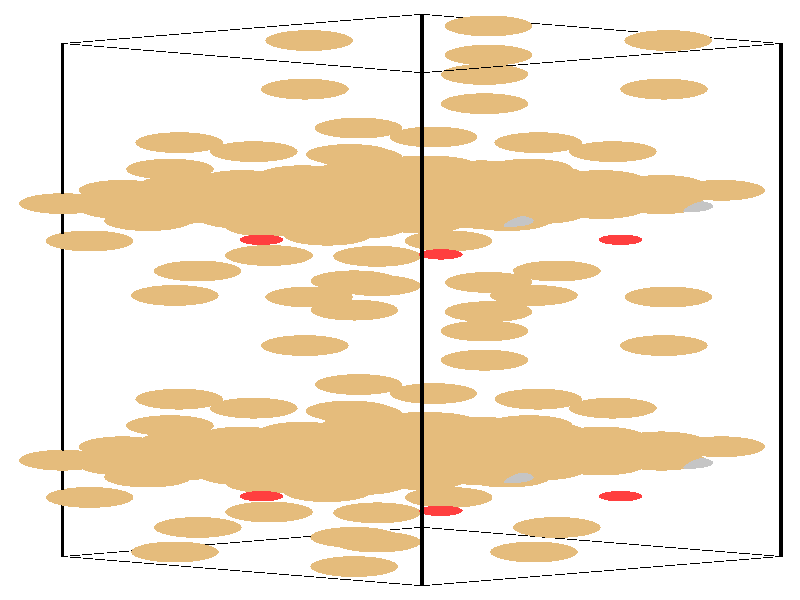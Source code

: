 #include "colors.inc"
#include "finish.inc"

global_settings {assumed_gamma 1 max_trace_level 6}
background {color White}
camera {orthographic
  right -24.13*x up 76.08*y
  direction 1.00*z
  location <0,0,50.00> look_at <0,0,0>}
light_source {<  2.00,   3.00,  40.00> color White
  area_light <0.70, 0, 0>, <0, 0.70, 0>, 3, 3
  adaptive 1 jitter}

#declare simple = finish {phong 0.7}
#declare pale = finish {ambient .5 diffuse .85 roughness .001 specular 0.200 }
#declare intermediate = finish {ambient 0.3 diffuse 0.6 specular 0.10 roughness 0.04 }
#declare vmd = finish {ambient .0 diffuse .65 phong 0.1 phong_size 40. specular 0.500 }
#declare jmol = finish {ambient .2 diffuse .6 specular 1 roughness .001 metallic}
#declare ase2 = finish {ambient 0.05 brilliance 3 diffuse 0.6 metallic specular 0.70 roughness 0.04 reflection 0.15}
#declare ase3 = finish {ambient .15 brilliance 2 diffuse .6 metallic specular 1. roughness .001 reflection .0}
#declare glass = finish {ambient .05 diffuse .3 specular 1. roughness .001}
#declare glass2 = finish {ambient .0 diffuse .3 specular 1. reflection .25 roughness .001}
#declare Rcell = 0.050;
#declare Rbond = 0.100;

#macro atom(LOC, R, COL, TRANS, FIN)
  sphere{LOC, R texture{pigment{color COL transmit TRANS} finish{FIN}}}
#end
#macro constrain(LOC, R, COL, TRANS FIN)
union{torus{R, Rcell rotate 45*z texture{pigment{color COL transmit TRANS} finish{FIN}}}
      torus{R, Rcell rotate -45*z texture{pigment{color COL transmit TRANS} finish{FIN}}}
      translate LOC}
#end

cylinder {<-10.17, -32.52, -33.83>, <  0.66, -36.23, -23.65>, Rcell pigment {Black}}
cylinder {<  0.66, -28.82, -44.00>, < 11.49, -32.52, -33.83>, Rcell pigment {Black}}
cylinder {<  0.66,  36.23, -20.33>, < 11.49,  32.52, -10.15>, Rcell pigment {Black}}
cylinder {<-10.17,  32.52, -10.15>, <  0.66,  28.82,   0.03>, Rcell pigment {Black}}
cylinder {<-10.17, -32.52, -33.83>, <  0.66, -28.82, -44.00>, Rcell pigment {Black}}
cylinder {<  0.66, -36.23, -23.65>, < 11.49, -32.52, -33.83>, Rcell pigment {Black}}
cylinder {<  0.66,  28.82,   0.03>, < 11.49,  32.52, -10.15>, Rcell pigment {Black}}
cylinder {<-10.17,  32.52, -10.15>, <  0.66,  36.23, -20.33>, Rcell pigment {Black}}
cylinder {<-10.17, -32.52, -33.83>, <-10.17,  32.52, -10.15>, Rcell pigment {Black}}
cylinder {<  0.66, -36.23, -23.65>, <  0.66,  28.82,   0.03>, Rcell pigment {Black}}
cylinder {< 11.49, -32.52, -33.83>, < 11.49,  32.52, -10.15>, Rcell pigment {Black}}
cylinder {<  0.66, -28.82, -44.00>, <  0.66,  36.23, -20.33>, Rcell pigment {Black}}
atom(<-10.17, -20.31, -29.38>, 1.32, rgb <0.78, 0.50, 0.20>, 0.0, ase3) // #0 
atom(< -8.37, -20.92, -27.68>, 1.32, rgb <0.78, 0.50, 0.20>, 0.0, ase3) // #1 
atom(< -6.56, -21.54, -25.99>, 1.32, rgb <0.78, 0.50, 0.20>, 0.0, ase3) // #2 
atom(< -8.37, -19.69, -31.08>, 1.32, rgb <0.78, 0.50, 0.20>, 0.0, ase3) // #3 
atom(< -6.56, -20.31, -29.38>, 1.32, rgb <0.78, 0.50, 0.20>, 0.0, ase3) // #4 
atom(< -4.76, -20.92, -27.68>, 1.32, rgb <0.78, 0.50, 0.20>, 0.0, ase3) // #5 
atom(< -6.56, -19.07, -32.77>, 1.32, rgb <0.78, 0.50, 0.20>, 0.0, ase3) // #6 
atom(< -4.76, -19.69, -31.08>, 1.32, rgb <0.78, 0.50, 0.20>, 0.0, ase3) // #7 
atom(< -2.95, -20.31, -29.38>, 1.32, rgb <0.78, 0.50, 0.20>, 0.0, ase3) // #8 
atom(< -8.37, -18.61, -28.76>, 1.32, rgb <0.78, 0.50, 0.20>, 0.0, ase3) // #9 
atom(< -6.56, -19.23, -27.07>, 1.32, rgb <0.78, 0.50, 0.20>, 0.0, ase3) // #10 
atom(< -4.76, -19.85, -25.37>, 1.32, rgb <0.78, 0.50, 0.20>, 0.0, ase3) // #11 
atom(< -6.56, -17.99, -30.46>, 1.32, rgb <0.78, 0.50, 0.20>, 0.0, ase3) // #12 
atom(< -4.76, -18.61, -28.76>, 1.32, rgb <0.78, 0.50, 0.20>, 0.0, ase3) // #13 
atom(< -2.95, -19.23, -27.07>, 1.32, rgb <0.78, 0.50, 0.20>, 0.0, ase3) // #14 
atom(< -4.76, -17.38, -32.15>, 1.32, rgb <0.78, 0.50, 0.20>, 0.0, ase3) // #15 
atom(< -2.95, -17.99, -30.46>, 1.32, rgb <0.78, 0.50, 0.20>, 0.0, ase3) // #16 
atom(< -1.14, -18.61, -28.76>, 1.32, rgb <0.78, 0.50, 0.20>, 0.0, ase3) // #17 
atom(<  4.17, -12.57, -27.30>, 1.32, rgb <0.78, 0.50, 0.20>, 0.0, ase3) // #18 
atom(<  2.67,  -1.48, -18.10>, 1.32, rgb <0.78, 0.50, 0.20>, 0.0, ase3) // #19 
atom(< -1.52, -17.78, -21.12>, 1.32, rgb <0.78, 0.50, 0.20>, 0.0, ase3) // #20 
atom(< -4.41, -13.71, -25.80>, 1.32, rgb <0.78, 0.50, 0.20>, 0.0, ase3) // #21 
atom(< -9.36,   7.49, -19.40>, 1.32, rgb <0.78, 0.50, 0.20>, 0.0, ase3) // #22 
atom(< -2.19,   8.22, -12.73>, 1.32, rgb <0.78, 0.50, 0.20>, 0.0, ase3) // #23 
atom(<  2.55,  -7.63, -20.99>, 1.32, rgb <0.78, 0.50, 0.20>, 0.0, ase3) // #24 
atom(< -6.10,   3.68, -18.09>, 1.32, rgb <0.78, 0.50, 0.20>, 0.0, ase3) // #25 
atom(< -1.38,  -1.28, -16.91>, 1.32, rgb <0.78, 0.50, 0.20>, 0.0, ase3) // #26 
atom(<  6.65,   7.64, -14.15>, 0.66, rgb <1.00, 0.05, 0.05>, 0.0, ase3) // #27 
atom(< -2.14, -20.64, -29.17>, 0.76, rgb <0.56, 0.56, 0.56>, 0.0, ase3) // #28 
atom(<-10.17,  12.22, -17.54>, 1.32, rgb <0.78, 0.50, 0.20>, 0.0, ase3) // #29 
atom(< -8.37,  11.60, -15.85>, 1.32, rgb <0.78, 0.50, 0.20>, 0.0, ase3) // #30 
atom(< -6.56,  10.98, -14.15>, 1.32, rgb <0.78, 0.50, 0.20>, 0.0, ase3) // #31 
atom(< -8.37,  12.83, -19.24>, 1.32, rgb <0.78, 0.50, 0.20>, 0.0, ase3) // #32 
atom(< -6.56,  12.22, -17.54>, 1.32, rgb <0.78, 0.50, 0.20>, 0.0, ase3) // #33 
atom(< -4.76,  11.60, -15.85>, 1.32, rgb <0.78, 0.50, 0.20>, 0.0, ase3) // #34 
atom(< -6.56,  13.45, -20.93>, 1.32, rgb <0.78, 0.50, 0.20>, 0.0, ase3) // #35 
atom(< -4.76,  12.83, -19.24>, 1.32, rgb <0.78, 0.50, 0.20>, 0.0, ase3) // #36 
atom(< -2.95,  12.22, -17.54>, 1.32, rgb <0.78, 0.50, 0.20>, 0.0, ase3) // #37 
atom(< -8.37,  13.91, -16.92>, 1.32, rgb <0.78, 0.50, 0.20>, 0.0, ase3) // #38 
atom(< -6.56,  13.29, -15.23>, 1.32, rgb <0.78, 0.50, 0.20>, 0.0, ase3) // #39 
atom(< -4.76,  12.68, -13.53>, 1.32, rgb <0.78, 0.50, 0.20>, 0.0, ase3) // #40 
atom(< -6.56,  14.53, -18.62>, 1.32, rgb <0.78, 0.50, 0.20>, 0.0, ase3) // #41 
atom(< -4.76,  13.91, -16.92>, 1.32, rgb <0.78, 0.50, 0.20>, 0.0, ase3) // #42 
atom(< -2.95,  13.29, -15.23>, 1.32, rgb <0.78, 0.50, 0.20>, 0.0, ase3) // #43 
atom(< -4.76,  15.15, -20.32>, 1.32, rgb <0.78, 0.50, 0.20>, 0.0, ase3) // #44 
atom(< -2.95,  14.53, -18.62>, 1.32, rgb <0.78, 0.50, 0.20>, 0.0, ase3) // #45 
atom(< -1.14,  13.91, -16.92>, 1.32, rgb <0.78, 0.50, 0.20>, 0.0, ase3) // #46 
atom(<  4.17,  19.95, -15.46>, 1.32, rgb <0.78, 0.50, 0.20>, 0.0, ase3) // #47 
atom(<  2.67,  31.05,  -6.26>, 1.32, rgb <0.78, 0.50, 0.20>, 0.0, ase3) // #48 
atom(< -1.52,  14.74,  -9.29>, 1.32, rgb <0.78, 0.50, 0.20>, 0.0, ase3) // #49 
atom(< -4.41,  18.81, -13.96>, 1.32, rgb <0.78, 0.50, 0.20>, 0.0, ase3) // #50 
atom(< -9.36, -25.03, -31.23>, 1.32, rgb <0.78, 0.50, 0.20>, 0.0, ase3) // #51 
atom(< -2.19, -24.30, -24.57>, 1.32, rgb <0.78, 0.50, 0.20>, 0.0, ase3) // #52 
atom(<  2.55,  24.89,  -9.15>, 1.32, rgb <0.78, 0.50, 0.20>, 0.0, ase3) // #53 
atom(< -6.10, -28.84, -29.92>, 1.32, rgb <0.78, 0.50, 0.20>, 0.0, ase3) // #54 
atom(< -1.38, -33.80, -28.74>, 1.32, rgb <0.78, 0.50, 0.20>, 0.0, ase3) // #55 
atom(<  6.65, -24.88, -25.99>, 0.66, rgb <1.00, 0.05, 0.05>, 0.0, ase3) // #56 
atom(< -2.14,  11.89, -17.33>, 0.76, rgb <0.56, 0.56, 0.56>, 0.0, ase3) // #57 
atom(< -4.76, -18.45, -34.47>, 1.32, rgb <0.78, 0.50, 0.20>, 0.0, ase3) // #58 
atom(< -2.95, -19.07, -32.77>, 1.32, rgb <0.78, 0.50, 0.20>, 0.0, ase3) // #59 
atom(< -1.15, -19.69, -31.08>, 1.32, rgb <0.78, 0.50, 0.20>, 0.0, ase3) // #60 
atom(< -2.95, -17.84, -36.16>, 1.32, rgb <0.78, 0.50, 0.20>, 0.0, ase3) // #61 
atom(< -1.15, -18.45, -34.47>, 1.32, rgb <0.78, 0.50, 0.20>, 0.0, ase3) // #62 
atom(<  0.66, -19.07, -32.77>, 1.32, rgb <0.78, 0.50, 0.20>, 0.0, ase3) // #63 
atom(< -1.15, -17.22, -37.86>, 1.32, rgb <0.78, 0.50, 0.20>, 0.0, ase3) // #64 
atom(<  0.66, -17.84, -36.16>, 1.32, rgb <0.78, 0.50, 0.20>, 0.0, ase3) // #65 
atom(<  2.46, -18.45, -34.47>, 1.32, rgb <0.78, 0.50, 0.20>, 0.0, ase3) // #66 
atom(< -2.95, -16.76, -33.85>, 1.32, rgb <0.78, 0.50, 0.20>, 0.0, ase3) // #67 
atom(< -1.15, -17.38, -32.15>, 1.32, rgb <0.78, 0.50, 0.20>, 0.0, ase3) // #68 
atom(<  0.66, -17.99, -30.46>, 1.32, rgb <0.78, 0.50, 0.20>, 0.0, ase3) // #69 
atom(< -1.15, -16.14, -35.55>, 1.32, rgb <0.78, 0.50, 0.20>, 0.0, ase3) // #70 
atom(<  0.66, -16.76, -33.85>, 1.32, rgb <0.78, 0.50, 0.20>, 0.0, ase3) // #71 
atom(<  2.46, -17.38, -32.15>, 1.32, rgb <0.78, 0.50, 0.20>, 0.0, ase3) // #72 
atom(<  0.66, -15.52, -37.24>, 1.32, rgb <0.78, 0.50, 0.20>, 0.0, ase3) // #73 
atom(<  2.46, -16.14, -35.55>, 1.32, rgb <0.78, 0.50, 0.20>, 0.0, ase3) // #74 
atom(<  4.27, -16.76, -33.85>, 1.32, rgb <0.78, 0.50, 0.20>, 0.0, ase3) // #75 
atom(< -1.25, -14.43, -22.21>, 1.32, rgb <0.78, 0.50, 0.20>, 0.0, ase3) // #76 
atom(<  8.09,   0.38, -23.19>, 1.32, rgb <0.78, 0.50, 0.20>, 0.0, ase3) // #77 
atom(<  3.89, -15.93, -26.21>, 1.32, rgb <0.78, 0.50, 0.20>, 0.0, ase3) // #78 
atom(<  1.01, -11.86, -30.89>, 1.32, rgb <0.78, 0.50, 0.20>, 0.0, ase3) // #79 
atom(< -3.95,   9.34, -24.48>, 1.32, rgb <0.78, 0.50, 0.20>, 0.0, ase3) // #80 
atom(<  3.23,  10.07, -17.82>, 1.32, rgb <0.78, 0.50, 0.20>, 0.0, ase3) // #81 
atom(<  7.96,  -5.78, -26.08>, 1.32, rgb <0.78, 0.50, 0.20>, 0.0, ase3) // #82 
atom(< -0.69,   5.54, -23.17>, 1.32, rgb <0.78, 0.50, 0.20>, 0.0, ase3) // #83 
atom(<  4.04,   0.58, -22.00>, 1.32, rgb <0.78, 0.50, 0.20>, 0.0, ase3) // #84 
atom(<  1.23,   5.79,  -9.07>, 0.66, rgb <1.00, 0.05, 0.05>, 0.0, ase3) // #85 
atom(<  3.27, -18.78, -34.26>, 0.76, rgb <0.56, 0.56, 0.56>, 0.0, ase3) // #86 
atom(< -4.76,  14.07, -22.63>, 1.32, rgb <0.78, 0.50, 0.20>, 0.0, ase3) // #87 
atom(< -2.95,  13.45, -20.93>, 1.32, rgb <0.78, 0.50, 0.20>, 0.0, ase3) // #88 
atom(< -1.15,  12.83, -19.24>, 1.32, rgb <0.78, 0.50, 0.20>, 0.0, ase3) // #89 
atom(< -2.95,  14.69, -24.33>, 1.32, rgb <0.78, 0.50, 0.20>, 0.0, ase3) // #90 
atom(< -1.15,  14.07, -22.63>, 1.32, rgb <0.78, 0.50, 0.20>, 0.0, ase3) // #91 
atom(<  0.66,  13.45, -20.93>, 1.32, rgb <0.78, 0.50, 0.20>, 0.0, ase3) // #92 
atom(< -1.15,  15.30, -26.02>, 1.32, rgb <0.78, 0.50, 0.20>, 0.0, ase3) // #93 
atom(<  0.66,  14.69, -24.33>, 1.32, rgb <0.78, 0.50, 0.20>, 0.0, ase3) // #94 
atom(<  2.46,  14.07, -22.63>, 1.32, rgb <0.78, 0.50, 0.20>, 0.0, ase3) // #95 
atom(< -2.95,  15.76, -22.01>, 1.32, rgb <0.78, 0.50, 0.20>, 0.0, ase3) // #96 
atom(< -1.15,  15.15, -20.32>, 1.32, rgb <0.78, 0.50, 0.20>, 0.0, ase3) // #97 
atom(<  0.66,  14.53, -18.62>, 1.32, rgb <0.78, 0.50, 0.20>, 0.0, ase3) // #98 
atom(< -1.15,  16.38, -23.71>, 1.32, rgb <0.78, 0.50, 0.20>, 0.0, ase3) // #99 
atom(<  0.66,  15.76, -22.01>, 1.32, rgb <0.78, 0.50, 0.20>, 0.0, ase3) // #100 
atom(<  2.46,  15.15, -20.32>, 1.32, rgb <0.78, 0.50, 0.20>, 0.0, ase3) // #101 
atom(<  0.66,  17.00, -25.41>, 1.32, rgb <0.78, 0.50, 0.20>, 0.0, ase3) // #102 
atom(<  2.46,  16.38, -23.71>, 1.32, rgb <0.78, 0.50, 0.20>, 0.0, ase3) // #103 
atom(<  4.27,  15.76, -22.01>, 1.32, rgb <0.78, 0.50, 0.20>, 0.0, ase3) // #104 
atom(< -1.25,  18.10, -10.37>, 1.32, rgb <0.78, 0.50, 0.20>, 0.0, ase3) // #105 
atom(<  8.09,  32.90, -11.35>, 1.32, rgb <0.78, 0.50, 0.20>, 0.0, ase3) // #106 
atom(<  3.89,  16.59, -14.38>, 1.32, rgb <0.78, 0.50, 0.20>, 0.0, ase3) // #107 
atom(<  1.01,  20.67, -19.05>, 1.32, rgb <0.78, 0.50, 0.20>, 0.0, ase3) // #108 
atom(< -3.95, -23.18, -36.32>, 1.32, rgb <0.78, 0.50, 0.20>, 0.0, ase3) // #109 
atom(<  3.23, -22.45, -29.66>, 1.32, rgb <0.78, 0.50, 0.20>, 0.0, ase3) // #110 
atom(<  7.96,  26.74, -14.24>, 1.32, rgb <0.78, 0.50, 0.20>, 0.0, ase3) // #111 
atom(< -0.69, -26.99, -35.01>, 1.32, rgb <0.78, 0.50, 0.20>, 0.0, ase3) // #112 
atom(<  4.04, -31.95, -33.83>, 1.32, rgb <0.78, 0.50, 0.20>, 0.0, ase3) // #113 
atom(<  1.23, -26.73, -20.90>, 0.66, rgb <1.00, 0.05, 0.05>, 0.0, ase3) // #114 
atom(<  3.27,  13.74, -22.42>, 0.76, rgb <0.56, 0.56, 0.56>, 0.0, ase3) // #115 
atom(< -4.76, -22.16, -24.29>, 1.32, rgb <0.78, 0.50, 0.20>, 0.0, ase3) // #116 
atom(< -2.95, -22.78, -22.59>, 1.32, rgb <0.78, 0.50, 0.20>, 0.0, ase3) // #117 
atom(< -1.14, -23.39, -20.90>, 1.32, rgb <0.78, 0.50, 0.20>, 0.0, ase3) // #118 
atom(< -2.95, -21.54, -25.99>, 1.32, rgb <0.78, 0.50, 0.20>, 0.0, ase3) // #119 
atom(< -1.15, -22.16, -24.29>, 1.32, rgb <0.78, 0.50, 0.20>, 0.0, ase3) // #120 
atom(<  0.66, -22.78, -22.59>, 1.32, rgb <0.78, 0.50, 0.20>, 0.0, ase3) // #121 
atom(< -1.15, -20.92, -27.68>, 1.32, rgb <0.78, 0.50, 0.20>, 0.0, ase3) // #122 
atom(<  0.66, -21.54, -25.99>, 1.32, rgb <0.78, 0.50, 0.20>, 0.0, ase3) // #123 
atom(<  2.46, -22.16, -24.29>, 1.32, rgb <0.78, 0.50, 0.20>, 0.0, ase3) // #124 
atom(< -2.95, -20.46, -23.67>, 1.32, rgb <0.78, 0.50, 0.20>, 0.0, ase3) // #125 
atom(< -1.15, -21.08, -21.98>, 1.32, rgb <0.78, 0.50, 0.20>, 0.0, ase3) // #126 
atom(<  0.66, -21.70, -20.28>, 1.32, rgb <0.78, 0.50, 0.20>, 0.0, ase3) // #127 
atom(< -1.15, -19.85, -25.37>, 1.32, rgb <0.78, 0.50, 0.20>, 0.0, ase3) // #128 
atom(<  0.66, -20.46, -23.67>, 1.32, rgb <0.78, 0.50, 0.20>, 0.0, ase3) // #129 
atom(<  2.46, -21.08, -21.98>, 1.32, rgb <0.78, 0.50, 0.20>, 0.0, ase3) // #130 
atom(<  0.66, -19.23, -27.07>, 1.32, rgb <0.78, 0.50, 0.20>, 0.0, ase3) // #131 
atom(<  2.46, -19.85, -25.37>, 1.32, rgb <0.78, 0.50, 0.20>, 0.0, ase3) // #132 
atom(<  4.27, -20.46, -23.67>, 1.32, rgb <0.78, 0.50, 0.20>, 0.0, ase3) // #133 
atom(< -1.25, -10.72, -32.38>, 1.32, rgb <0.78, 0.50, 0.20>, 0.0, ase3) // #134 
atom(< -2.74,   0.38, -23.19>, 1.32, rgb <0.78, 0.50, 0.20>, 0.0, ase3) // #135 
atom(< -6.94, -15.93, -26.21>, 1.32, rgb <0.78, 0.50, 0.20>, 0.0, ase3) // #136 
atom(<  1.01, -15.56, -20.71>, 1.32, rgb <0.78, 0.50, 0.20>, 0.0, ase3) // #137 
atom(< -3.95,   5.64, -14.31>, 1.32, rgb <0.78, 0.50, 0.20>, 0.0, ase3) // #138 
atom(< -7.60,  10.07, -17.82>, 1.32, rgb <0.78, 0.50, 0.20>, 0.0, ase3) // #139 
atom(< -2.87,  -5.78, -26.08>, 1.32, rgb <0.78, 0.50, 0.20>, 0.0, ase3) // #140 
atom(< -0.69,   1.83, -13.00>, 1.32, rgb <0.78, 0.50, 0.20>, 0.0, ase3) // #141 
atom(< -6.79,   0.58, -22.00>, 1.32, rgb <0.78, 0.50, 0.20>, 0.0, ase3) // #142 
atom(<  1.23,   9.49, -19.24>, 0.66, rgb <1.00, 0.05, 0.05>, 0.0, ase3) // #143 
atom(<  3.27, -22.49, -24.08>, 0.76, rgb <0.56, 0.56, 0.56>, 0.0, ase3) // #144 
atom(< -4.76,  10.36, -12.45>, 1.32, rgb <0.78, 0.50, 0.20>, 0.0, ase3) // #145 
atom(< -2.95,   9.75, -10.76>, 1.32, rgb <0.78, 0.50, 0.20>, 0.0, ase3) // #146 
atom(< -1.14,   9.13,  -9.06>, 1.32, rgb <0.78, 0.50, 0.20>, 0.0, ase3) // #147 
atom(< -2.95,  10.98, -14.15>, 1.32, rgb <0.78, 0.50, 0.20>, 0.0, ase3) // #148 
atom(< -1.15,  10.36, -12.45>, 1.32, rgb <0.78, 0.50, 0.20>, 0.0, ase3) // #149 
atom(<  0.66,   9.75, -10.76>, 1.32, rgb <0.78, 0.50, 0.20>, 0.0, ase3) // #150 
atom(< -1.15,  11.60, -15.85>, 1.32, rgb <0.78, 0.50, 0.20>, 0.0, ase3) // #151 
atom(<  0.66,  10.98, -14.15>, 1.32, rgb <0.78, 0.50, 0.20>, 0.0, ase3) // #152 
atom(<  2.46,  10.36, -12.45>, 1.32, rgb <0.78, 0.50, 0.20>, 0.0, ase3) // #153 
atom(< -2.95,  12.06, -11.84>, 1.32, rgb <0.78, 0.50, 0.20>, 0.0, ase3) // #154 
atom(< -1.15,  11.44, -10.14>, 1.32, rgb <0.78, 0.50, 0.20>, 0.0, ase3) // #155 
atom(<  0.66,  10.83,  -8.44>, 1.32, rgb <0.78, 0.50, 0.20>, 0.0, ase3) // #156 
atom(< -1.15,  12.68, -13.53>, 1.32, rgb <0.78, 0.50, 0.20>, 0.0, ase3) // #157 
atom(<  0.66,  12.06, -11.84>, 1.32, rgb <0.78, 0.50, 0.20>, 0.0, ase3) // #158 
atom(<  2.46,  11.44, -10.14>, 1.32, rgb <0.78, 0.50, 0.20>, 0.0, ase3) // #159 
atom(<  0.66,  13.29, -15.23>, 1.32, rgb <0.78, 0.50, 0.20>, 0.0, ase3) // #160 
atom(<  2.46,  12.68, -13.53>, 1.32, rgb <0.78, 0.50, 0.20>, 0.0, ase3) // #161 
atom(<  4.27,  12.06, -11.84>, 1.32, rgb <0.78, 0.50, 0.20>, 0.0, ase3) // #162 
atom(< -1.25,  21.80, -20.55>, 1.32, rgb <0.78, 0.50, 0.20>, 0.0, ase3) // #163 
atom(< -2.74,  32.90, -11.35>, 1.32, rgb <0.78, 0.50, 0.20>, 0.0, ase3) // #164 
atom(< -6.94,  16.59, -14.38>, 1.32, rgb <0.78, 0.50, 0.20>, 0.0, ase3) // #165 
atom(<  1.01,  16.96,  -8.87>, 1.32, rgb <0.78, 0.50, 0.20>, 0.0, ase3) // #166 
atom(< -3.95, -26.88, -26.15>, 1.32, rgb <0.78, 0.50, 0.20>, 0.0, ase3) // #167 
atom(< -7.60, -22.45, -29.66>, 1.32, rgb <0.78, 0.50, 0.20>, 0.0, ase3) // #168 
atom(< -2.87,  26.74, -14.24>, 1.32, rgb <0.78, 0.50, 0.20>, 0.0, ase3) // #169 
atom(< -0.69, -30.69, -24.83>, 1.32, rgb <0.78, 0.50, 0.20>, 0.0, ase3) // #170 
atom(< -6.79, -31.95, -33.83>, 1.32, rgb <0.78, 0.50, 0.20>, 0.0, ase3) // #171 
atom(<  1.23, -23.03, -31.08>, 0.66, rgb <1.00, 0.05, 0.05>, 0.0, ase3) // #172 
atom(<  3.27,  10.03, -12.24>, 0.76, rgb <0.56, 0.56, 0.56>, 0.0, ase3) // #173 
atom(<  0.66, -20.31, -29.38>, 1.32, rgb <0.78, 0.50, 0.20>, 0.0, ase3) // #174 
atom(<  2.46, -20.92, -27.68>, 1.32, rgb <0.78, 0.50, 0.20>, 0.0, ase3) // #175 
atom(<  4.27, -21.54, -25.99>, 1.32, rgb <0.78, 0.50, 0.20>, 0.0, ase3) // #176 
atom(<  2.46, -19.69, -31.08>, 1.32, rgb <0.78, 0.50, 0.20>, 0.0, ase3) // #177 
atom(<  4.27, -20.31, -29.38>, 1.32, rgb <0.78, 0.50, 0.20>, 0.0, ase3) // #178 
atom(<  6.07, -20.92, -27.68>, 1.32, rgb <0.78, 0.50, 0.20>, 0.0, ase3) // #179 
atom(<  4.27, -19.07, -32.77>, 1.32, rgb <0.78, 0.50, 0.20>, 0.0, ase3) // #180 
atom(<  6.07, -19.69, -31.08>, 1.32, rgb <0.78, 0.50, 0.20>, 0.0, ase3) // #181 
atom(<  7.88, -20.31, -29.38>, 1.32, rgb <0.78, 0.50, 0.20>, 0.0, ase3) // #182 
atom(<  2.46, -18.61, -28.76>, 1.32, rgb <0.78, 0.50, 0.20>, 0.0, ase3) // #183 
atom(<  4.27, -19.23, -27.07>, 1.32, rgb <0.78, 0.50, 0.20>, 0.0, ase3) // #184 
atom(<  6.07, -19.85, -25.37>, 1.32, rgb <0.78, 0.50, 0.20>, 0.0, ase3) // #185 
atom(<  4.27, -17.99, -30.46>, 1.32, rgb <0.78, 0.50, 0.20>, 0.0, ase3) // #186 
atom(<  6.07, -18.61, -28.76>, 1.32, rgb <0.78, 0.50, 0.20>, 0.0, ase3) // #187 
atom(<  7.88, -19.23, -27.07>, 1.32, rgb <0.78, 0.50, 0.20>, 0.0, ase3) // #188 
atom(<  6.07, -17.38, -32.15>, 1.32, rgb <0.78, 0.50, 0.20>, 0.0, ase3) // #189 
atom(<  7.88, -17.99, -30.46>, 1.32, rgb <0.78, 0.50, 0.20>, 0.0, ase3) // #190 
atom(<  9.69, -18.61, -28.76>, 1.32, rgb <0.78, 0.50, 0.20>, 0.0, ase3) // #191 
atom(< -6.66, -12.57, -27.30>, 1.32, rgb <0.78, 0.50, 0.20>, 0.0, ase3) // #192 
atom(<  2.67,   2.23, -28.27>, 1.32, rgb <0.78, 0.50, 0.20>, 0.0, ase3) // #193 
atom(< -1.52, -14.08, -31.30>, 1.32, rgb <0.78, 0.50, 0.20>, 0.0, ase3) // #194 
atom(<  6.42, -13.71, -25.80>, 1.32, rgb <0.78, 0.50, 0.20>, 0.0, ase3) // #195 
atom(<  1.47,   7.49, -19.40>, 1.32, rgb <0.78, 0.50, 0.20>, 0.0, ase3) // #196 
atom(< -2.19,  11.93, -22.91>, 1.32, rgb <0.78, 0.50, 0.20>, 0.0, ase3) // #197 
atom(<  2.55,  -3.93, -31.17>, 1.32, rgb <0.78, 0.50, 0.20>, 0.0, ase3) // #198 
atom(<  4.73,   3.68, -18.09>, 1.32, rgb <0.78, 0.50, 0.20>, 0.0, ase3) // #199 
atom(< -1.38,   2.43, -27.08>, 1.32, rgb <0.78, 0.50, 0.20>, 0.0, ase3) // #200 
atom(< -4.18,   7.64, -14.15>, 0.66, rgb <1.00, 0.05, 0.05>, 0.0, ase3) // #201 
atom(<  8.69, -20.64, -29.17>, 0.76, rgb <0.56, 0.56, 0.56>, 0.0, ase3) // #202 
atom(<  0.66,  12.22, -17.54>, 1.32, rgb <0.78, 0.50, 0.20>, 0.0, ase3) // #203 
atom(<  2.46,  11.60, -15.85>, 1.32, rgb <0.78, 0.50, 0.20>, 0.0, ase3) // #204 
atom(<  4.27,  10.98, -14.15>, 1.32, rgb <0.78, 0.50, 0.20>, 0.0, ase3) // #205 
atom(<  2.46,  12.83, -19.24>, 1.32, rgb <0.78, 0.50, 0.20>, 0.0, ase3) // #206 
atom(<  4.27,  12.22, -17.54>, 1.32, rgb <0.78, 0.50, 0.20>, 0.0, ase3) // #207 
atom(<  6.07,  11.60, -15.85>, 1.32, rgb <0.78, 0.50, 0.20>, 0.0, ase3) // #208 
atom(<  4.27,  13.45, -20.93>, 1.32, rgb <0.78, 0.50, 0.20>, 0.0, ase3) // #209 
atom(<  6.07,  12.83, -19.24>, 1.32, rgb <0.78, 0.50, 0.20>, 0.0, ase3) // #210 
atom(<  7.88,  12.22, -17.54>, 1.32, rgb <0.78, 0.50, 0.20>, 0.0, ase3) // #211 
atom(<  2.46,  13.91, -16.92>, 1.32, rgb <0.78, 0.50, 0.20>, 0.0, ase3) // #212 
atom(<  4.27,  13.29, -15.23>, 1.32, rgb <0.78, 0.50, 0.20>, 0.0, ase3) // #213 
atom(<  6.07,  12.68, -13.53>, 1.32, rgb <0.78, 0.50, 0.20>, 0.0, ase3) // #214 
atom(<  4.27,  14.53, -18.62>, 1.32, rgb <0.78, 0.50, 0.20>, 0.0, ase3) // #215 
atom(<  6.07,  13.91, -16.92>, 1.32, rgb <0.78, 0.50, 0.20>, 0.0, ase3) // #216 
atom(<  7.88,  13.29, -15.23>, 1.32, rgb <0.78, 0.50, 0.20>, 0.0, ase3) // #217 
atom(<  6.07,  15.15, -20.32>, 1.32, rgb <0.78, 0.50, 0.20>, 0.0, ase3) // #218 
atom(<  7.88,  14.53, -18.62>, 1.32, rgb <0.78, 0.50, 0.20>, 0.0, ase3) // #219 
atom(<  9.69,  13.91, -16.92>, 1.32, rgb <0.78, 0.50, 0.20>, 0.0, ase3) // #220 
atom(< -6.66,  19.95, -15.46>, 1.32, rgb <0.78, 0.50, 0.20>, 0.0, ase3) // #221 
atom(<  2.67,  34.75, -16.44>, 1.32, rgb <0.78, 0.50, 0.20>, 0.0, ase3) // #222 
atom(< -1.52,  18.45, -19.46>, 1.32, rgb <0.78, 0.50, 0.20>, 0.0, ase3) // #223 
atom(<  6.42,  18.81, -13.96>, 1.32, rgb <0.78, 0.50, 0.20>, 0.0, ase3) // #224 
atom(<  1.47, -25.03, -31.23>, 1.32, rgb <0.78, 0.50, 0.20>, 0.0, ase3) // #225 
atom(< -2.19, -20.60, -34.75>, 1.32, rgb <0.78, 0.50, 0.20>, 0.0, ase3) // #226 
atom(<  2.55,  28.60, -19.33>, 1.32, rgb <0.78, 0.50, 0.20>, 0.0, ase3) // #227 
atom(<  4.73, -28.84, -29.92>, 1.32, rgb <0.78, 0.50, 0.20>, 0.0, ase3) // #228 
atom(< -1.38, -30.09, -38.92>, 1.32, rgb <0.78, 0.50, 0.20>, 0.0, ase3) // #229 
atom(< -4.18, -24.88, -25.99>, 0.66, rgb <1.00, 0.05, 0.05>, 0.0, ase3) // #230 
atom(<  8.69,  11.89, -17.33>, 0.76, rgb <0.56, 0.56, 0.56>, 0.0, ase3) // #231 

